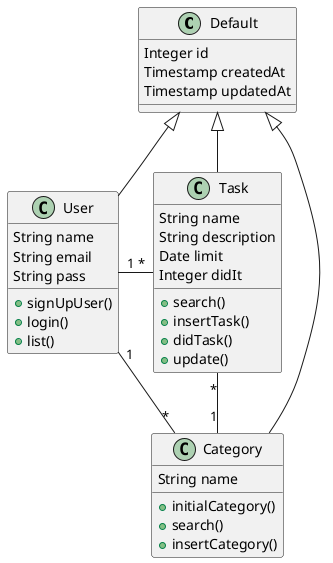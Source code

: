@startuml

class Default {
    Integer id
    Timestamp createdAt
    Timestamp updatedAt
}

class User {
    String name
    String email
    String pass

    + signUpUser()
    + login()
    + list()
}

class Task {
    String name
    String description
    Date limit
    Integer didIt

    + search()
    + insertTask()
    + didTask()
    + update()
}

class Category {
    String name

    + initialCategory()
    + search()
    + insertCategory()
}

Default <|-- User
Default <|-- Task
Default <|-- Category

User "1"-"*" Task
Task "*"-"1" Category
User "1"--"*" Category


@enduml
